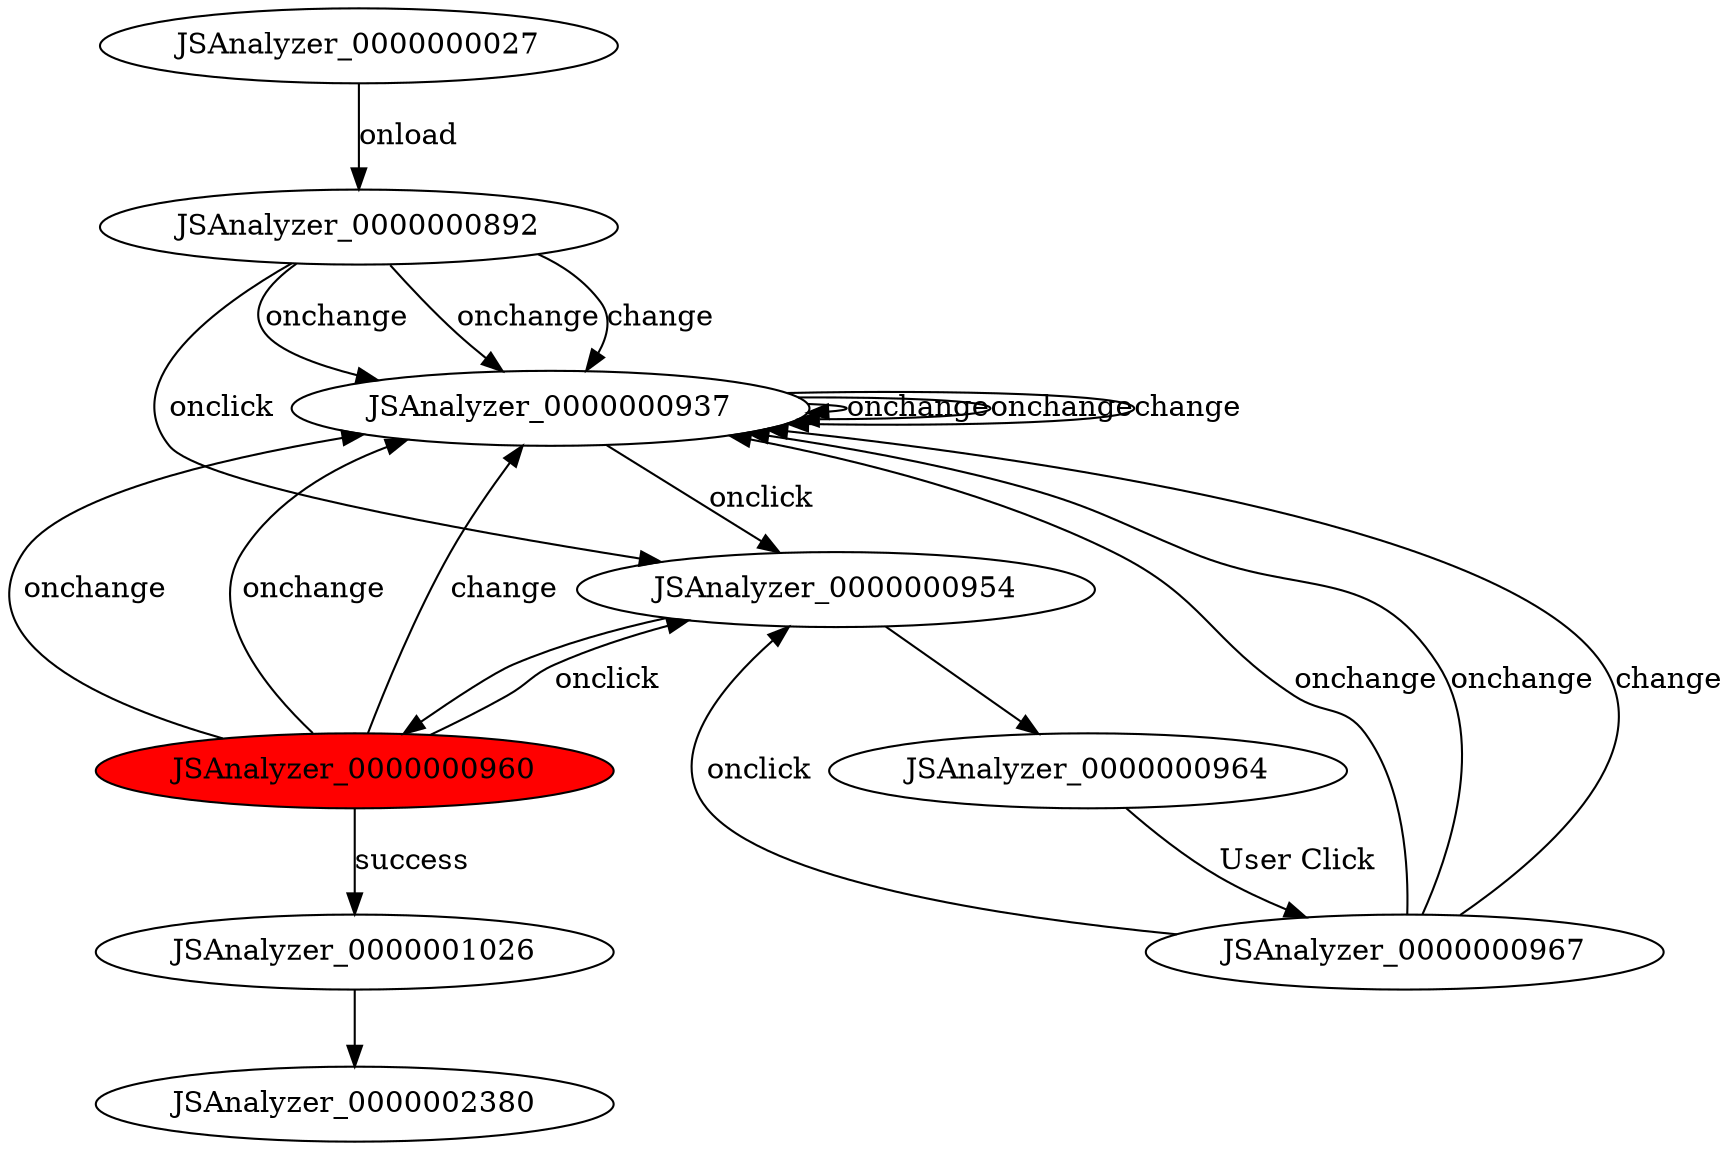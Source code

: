 digraph FSM {
JSAnalyzer_0000000027 [];
JSAnalyzer_0000000892 [];
JSAnalyzer_0000000937 [];
JSAnalyzer_0000000954 [];
JSAnalyzer_0000000960 [style=filled,fillcolor=red];
JSAnalyzer_0000000964 [];
JSAnalyzer_0000001026 [];
JSAnalyzer_0000000967 [];
JSAnalyzer_0000000954 -> JSAnalyzer_0000000960 []
JSAnalyzer_0000000954 -> JSAnalyzer_0000000964 []
JSAnalyzer_0000000027 -> JSAnalyzer_0000000892 [label="onload"]
JSAnalyzer_0000000892 -> JSAnalyzer_0000000937 [label="onchange"]
JSAnalyzer_0000000892 -> JSAnalyzer_0000000937 [label="onchange"]
JSAnalyzer_0000000892 -> JSAnalyzer_0000000937 [label="change"]
JSAnalyzer_0000000892 -> JSAnalyzer_0000000954 [label="onclick"]
JSAnalyzer_0000000937 -> JSAnalyzer_0000000937 [label="onchange"]
JSAnalyzer_0000000937 -> JSAnalyzer_0000000937 [label="onchange"]
JSAnalyzer_0000000937 -> JSAnalyzer_0000000937 [label="change"]
JSAnalyzer_0000000937 -> JSAnalyzer_0000000954 [label="onclick"]
JSAnalyzer_0000000960 -> JSAnalyzer_0000001026 [label="success"]
JSAnalyzer_0000000960 -> JSAnalyzer_0000000937 [label="onchange"]
JSAnalyzer_0000000960 -> JSAnalyzer_0000000937 [label="onchange"]
JSAnalyzer_0000000960 -> JSAnalyzer_0000000937 [label="change"]
JSAnalyzer_0000000960 -> JSAnalyzer_0000000954 [label="onclick"]
JSAnalyzer_0000000964 -> JSAnalyzer_0000000967 [label="User Click"]
JSAnalyzer_0000000967 -> JSAnalyzer_0000000937 [label="onchange"]
JSAnalyzer_0000000967 -> JSAnalyzer_0000000937 [label="onchange"]
JSAnalyzer_0000000967 -> JSAnalyzer_0000000937 [label="change"]
JSAnalyzer_0000000967 -> JSAnalyzer_0000000954 [label="onclick"]
JSAnalyzer_0000001026 -> JSAnalyzer_0000002380 []
}
